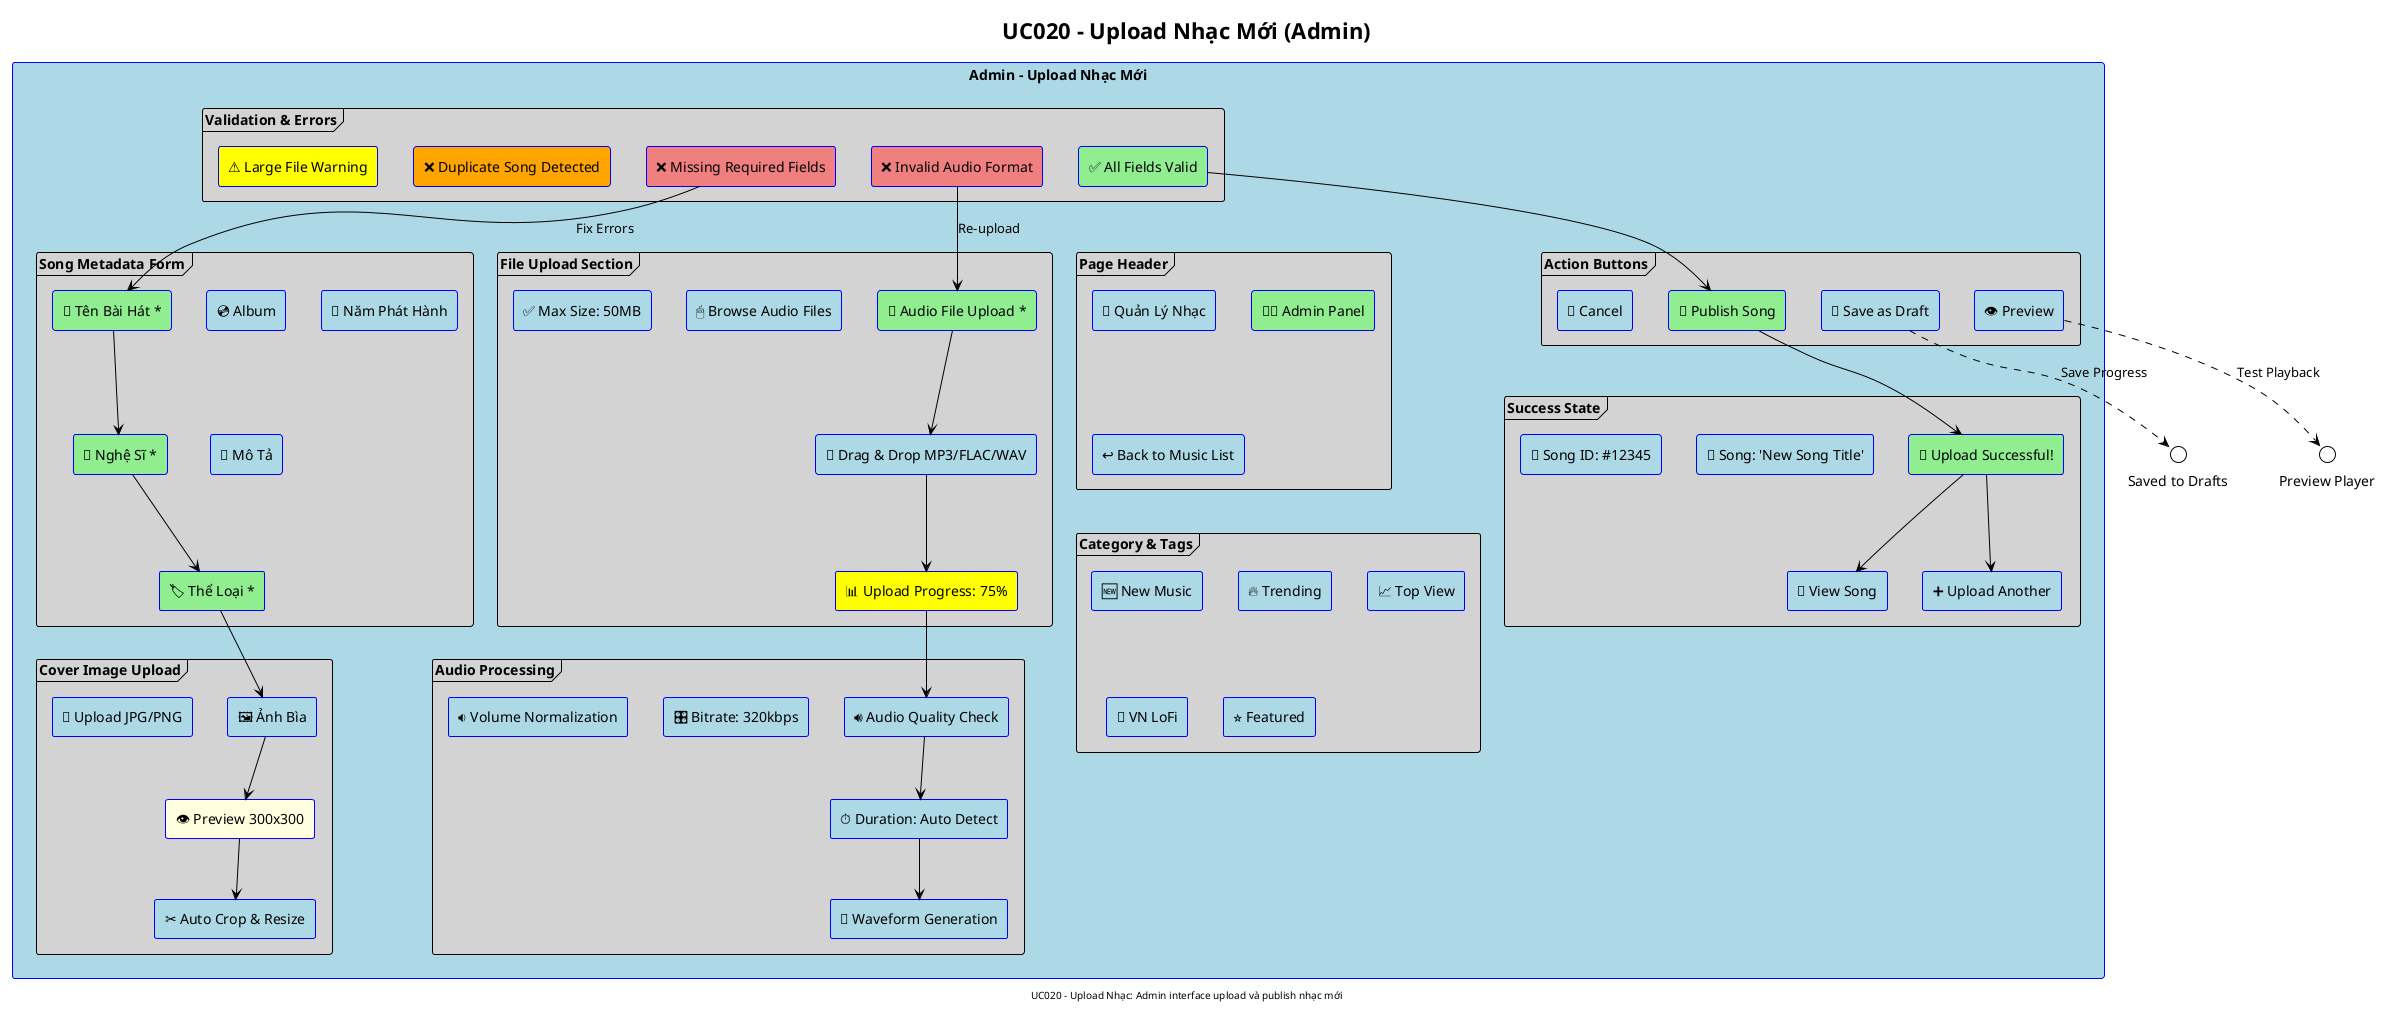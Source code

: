 @startuml UC020-Upload-Nhac-Admin
!theme plain
title UC020 - Upload Nhạc Mới (Admin)

skinparam rectangle {
    BackgroundColor lightblue
    BorderColor blue
}

skinparam frame {
    BackgroundColor lightgray
    BorderColor black
}

rectangle "Admin - Upload Nhạc Mới" {
    frame "Page Header" as header {
        rectangle "🎵 Quản Lý Nhạc" as page_title
        rectangle "👨‍💼 Admin Panel" as admin_badge #lightgreen
        rectangle "↩️ Back to Music List" as back_btn
    }

    frame "File Upload Section" as upload_section {
        rectangle "🎵 Audio File Upload *" as audio_upload #lightgreen
        rectangle "📁 Drag & Drop MP3/FLAC/WAV" as drag_audio
        rectangle "🖱️ Browse Audio Files" as browse_audio
        rectangle "✅ Max Size: 50MB" as audio_limit
        rectangle "📊 Upload Progress: 75%" as upload_progress #yellow
    }

    frame "Song Metadata Form" as metadata {
        rectangle "🎵 Tên Bài Hát *" as song_title #lightgreen
        rectangle "👤 Nghệ Sĩ *" as artist_name #lightgreen
        rectangle "💿 Album" as album_name
        rectangle "🏷️ Thể Loại *" as genre_select #lightgreen
        rectangle "📅 Năm Phát Hành" as release_year
        rectangle "📝 Mô Tả" as song_description
    }

    frame "Cover Image Upload" as cover_section {
        rectangle "🖼️ Ảnh Bìa" as cover_upload
        rectangle "📁 Upload JPG/PNG" as cover_drag
        rectangle "👁️ Preview 300x300" as cover_preview #lightyellow
        rectangle "✂️ Auto Crop & Resize" as auto_resize
    }

    frame "Category & Tags" as categorization {
        rectangle "🆕 New Music" as new_music_tag
        rectangle "🔥 Trending" as trending_tag
        rectangle "📈 Top View" as top_view_tag
        rectangle "🎼 VN LoFi" as vn_lofi_tag
        rectangle "⭐ Featured" as featured_tag
    }

    frame "Audio Processing" as processing {
        rectangle "🔊 Audio Quality Check" as quality_check
        rectangle "⏱️ Duration: Auto Detect" as duration_detect
        rectangle "🎛️ Bitrate: 320kbps" as bitrate_info
        rectangle "🔉 Volume Normalization" as normalize
        rectangle "🎵 Waveform Generation" as waveform
    }

    frame "Validation & Errors" as validation {
        rectangle "✅ All Fields Valid" as all_valid #lightgreen
        rectangle "❌ Missing Required Fields" as missing_fields #lightcoral
        rectangle "❌ Invalid Audio Format" as invalid_audio #lightcoral
        rectangle "❌ Duplicate Song Detected" as duplicate_song #orange
        rectangle "⚠️ Large File Warning" as large_file #yellow
    }

    frame "Action Buttons" as actions {
        rectangle "💾 Save as Draft" as save_draft
        rectangle "👁️ Preview" as preview_btn
        rectangle "🚀 Publish Song" as publish_btn #lightgreen
        rectangle "🚫 Cancel" as cancel_btn
    }

    frame "Success State" as success {
        rectangle "🎉 Upload Successful!" as success_msg #lightgreen
        rectangle "🎵 Song: 'New Song Title'" as uploaded_song
        rectangle "🔗 Song ID: #12345" as song_id
        rectangle "👀 View Song" as view_song
        rectangle "➕ Upload Another" as upload_another
    }
}

' Flow connections
audio_upload --> drag_audio
drag_audio --> upload_progress
upload_progress --> quality_check

song_title --> artist_name
artist_name --> genre_select
genre_select --> cover_upload

cover_upload --> cover_preview
cover_preview --> auto_resize

quality_check --> duration_detect
duration_detect --> waveform

all_valid --> publish_btn
missing_fields --> song_title : "Fix Errors"
invalid_audio --> audio_upload : "Re-upload"

publish_btn --> success_msg
success_msg --> view_song
success_msg --> upload_another

preview_btn ..> "Preview Player" : "Test Playback"
save_draft ..> "Saved to Drafts" : "Save Progress"

footer UC020 - Upload Nhạc: Admin interface upload và publish nhạc mới
@enduml
